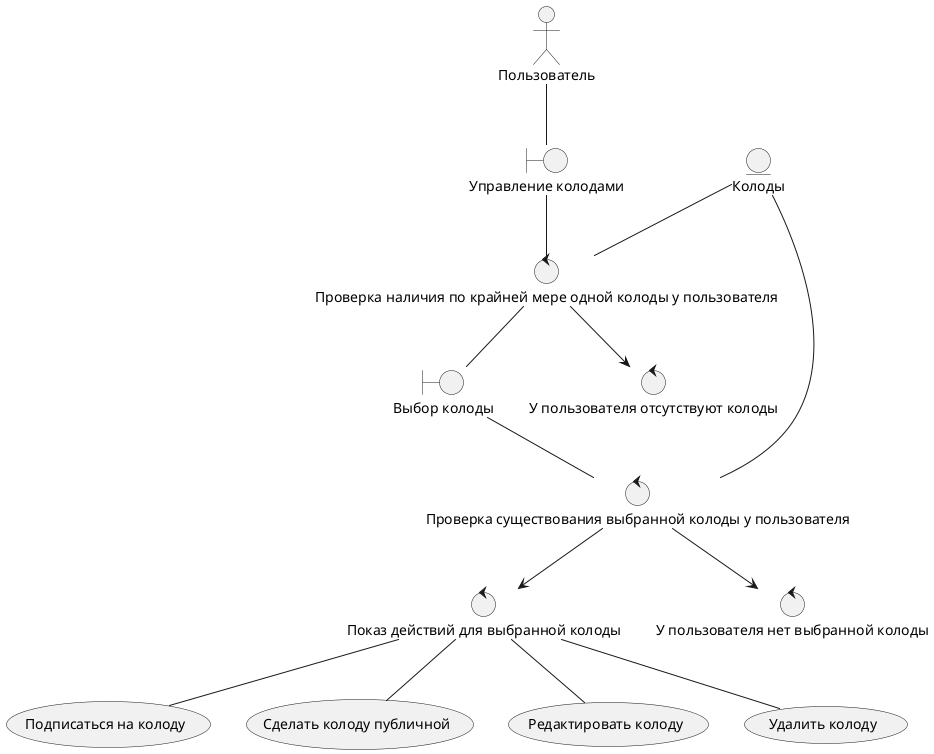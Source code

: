 @startuml
actor "Пользователь" as user
boundary "Выбор колоды" as select_deck
usecase "Подписаться на колоду" as subscribe_deck
usecase "Сделать колоду публичной" as share_deck
usecase "Редактировать колоду" as edit_deck
usecase "Удалить колоду" as remove_deck
control "Проверка существования выбранной колоды у пользователя" as check_deck

boundary "Управление колодами" as manage_decks
control "Проверка наличия по крайней мере одной колоды у пользователя" as est_decks
control "У пользователя отсутствуют колоды" as no_one_deck

user -- manage_decks
manage_decks -- est_decks
est_decks -- select_deck
est_decks --> no_one_deck

control "Показ действий для выбранной колоды" as control_select_deck
select_deck -- check_deck
control "У пользователя нет выбранной колоды" as no_decks
check_deck --> no_decks
check_deck --> control_select_deck
control_select_deck -- subscribe_deck
control_select_deck -- share_deck
control_select_deck -- edit_deck
control_select_deck -- remove_deck

entity "Колоды" as decks
decks -- check_deck
decks -- est_decks
@enduml